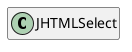 @startuml
set namespaceSeparator \\
hide members
hide << alias >> circle

class JHTMLSelect
@enduml
